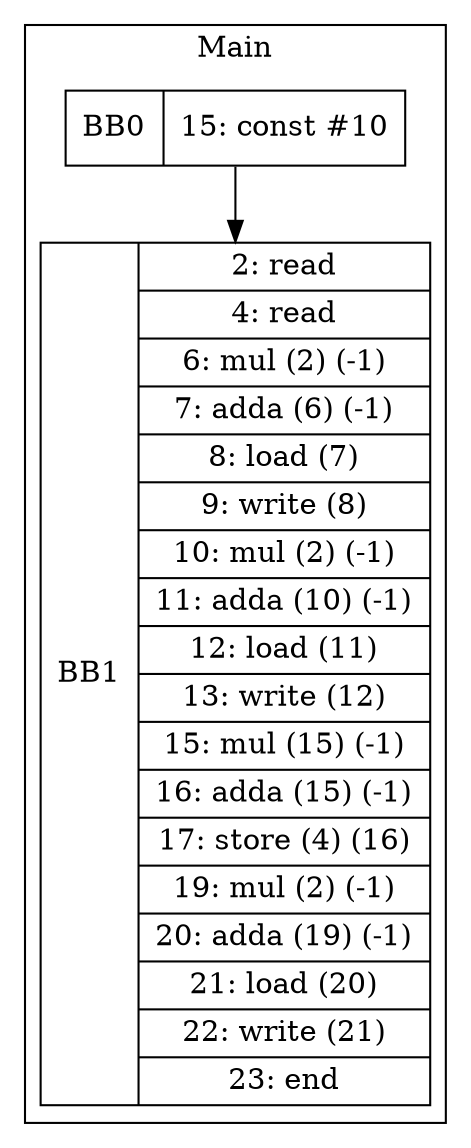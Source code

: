 digraph G {
node [shape=record];
subgraph cluster_main{
label = "Main";
BB0 [shape=record, label="<b>BB0|{15: const #10}"];
BB1 [shape=record, label="<b>BB1|{2: read|4: read|6: mul (2) (-1)|7: adda (6) (-1)|8: load (7)|9: write (8)|10: mul (2) (-1)|11: adda (10) (-1)|12: load (11)|13: write (12)|15: mul (15) (-1)|16: adda (15) (-1)|17: store (4) (16)|19: mul (2) (-1)|20: adda (19) (-1)|21: load (20)|22: write (21)|23: end}"];
}
BB0:s -> BB1:n ;
}
